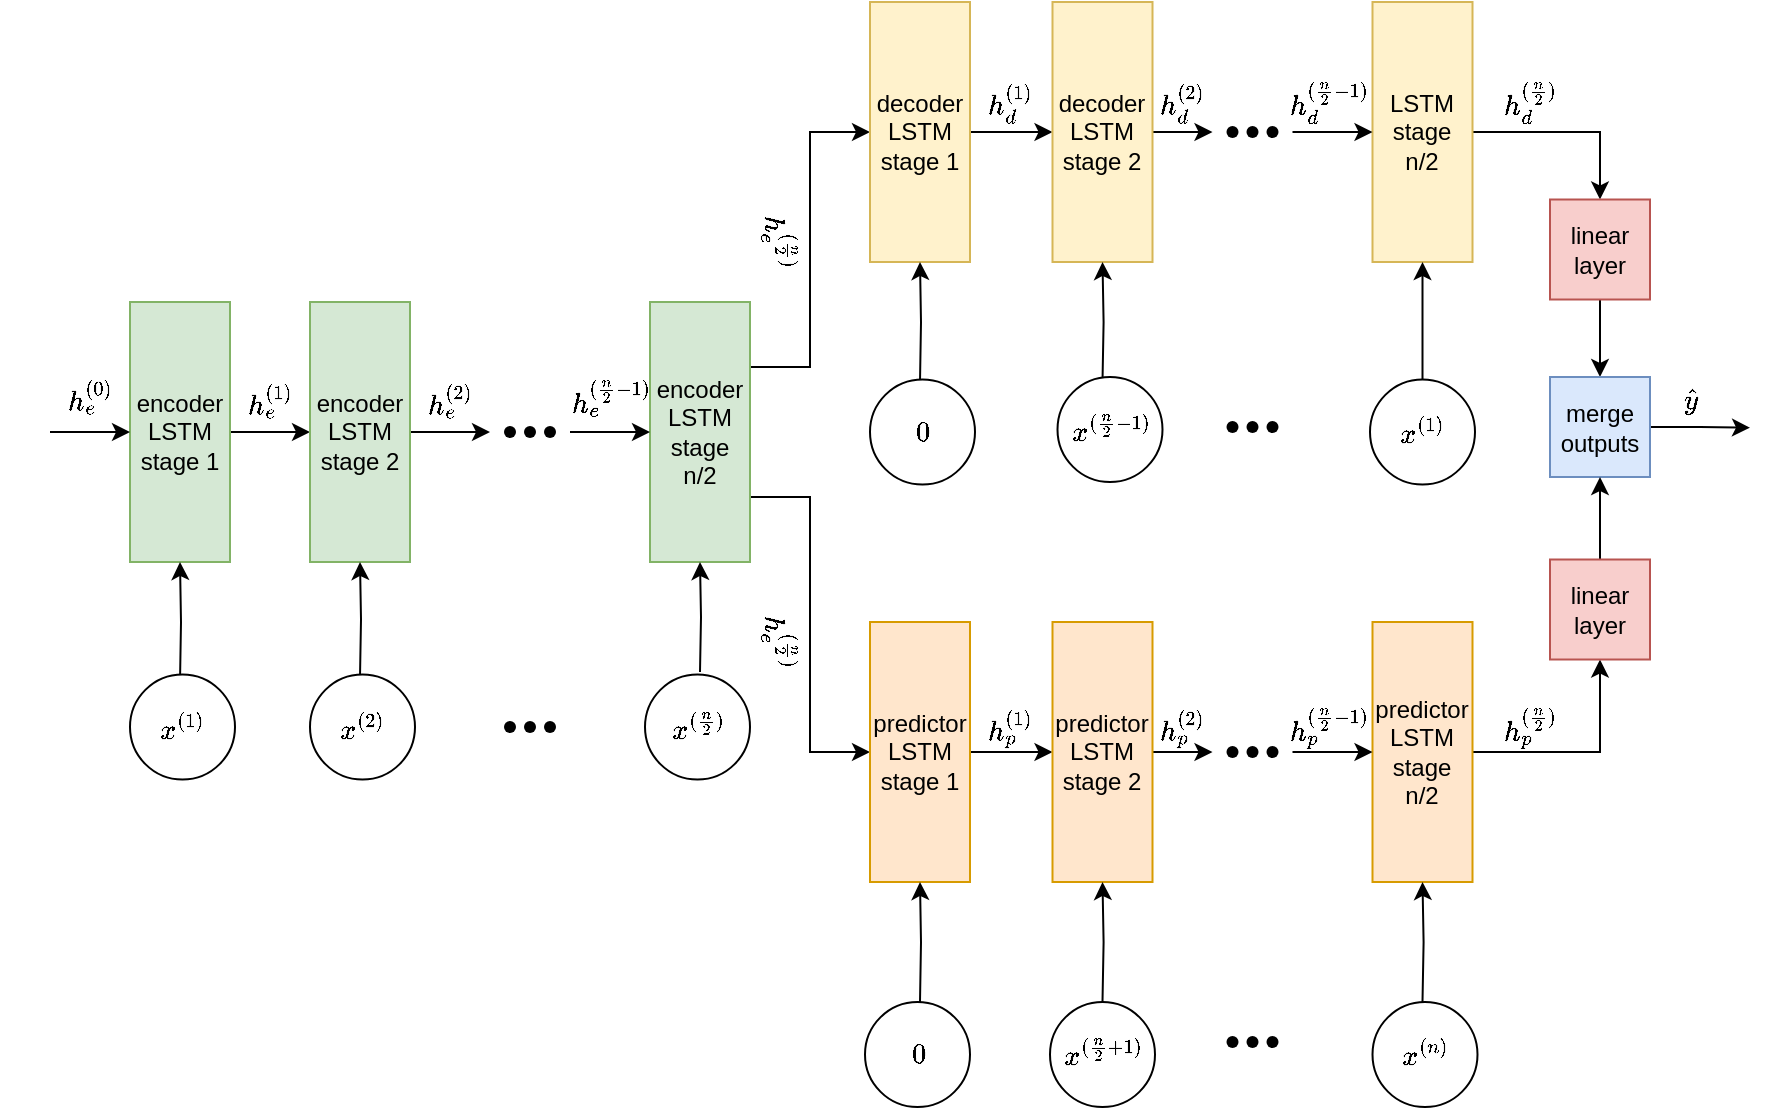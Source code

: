 <mxfile version="15.8.7" type="device"><diagram id="zjCFJSom0btIpt2WAiWV" name="Page-1"><mxGraphModel dx="1814" dy="1125" grid="1" gridSize="10" guides="1" tooltips="1" connect="1" arrows="1" fold="1" page="1" pageScale="1" pageWidth="850" pageHeight="1100" math="1" shadow="0"><root><mxCell id="0"/><mxCell id="1" parent="0"/><mxCell id="WZ0lUdV46RaZVfiKzXgx-5" style="edgeStyle=orthogonalEdgeStyle;rounded=0;orthogonalLoop=1;jettySize=auto;html=1;entryX=0;entryY=0.5;entryDx=0;entryDy=0;" edge="1" parent="1" source="WZ0lUdV46RaZVfiKzXgx-2" target="WZ0lUdV46RaZVfiKzXgx-3"><mxGeometry relative="1" as="geometry"/></mxCell><mxCell id="WZ0lUdV46RaZVfiKzXgx-2" value="encoder&lt;br&gt;LSTM&lt;br&gt;stage 1" style="rounded=0;whiteSpace=wrap;html=1;fillColor=#d5e8d4;strokeColor=#82b366;" vertex="1" parent="1"><mxGeometry x="75" y="160" width="50" height="130" as="geometry"/></mxCell><mxCell id="WZ0lUdV46RaZVfiKzXgx-9" style="edgeStyle=orthogonalEdgeStyle;rounded=0;orthogonalLoop=1;jettySize=auto;html=1;" edge="1" parent="1" source="WZ0lUdV46RaZVfiKzXgx-3"><mxGeometry relative="1" as="geometry"><mxPoint x="255" y="225" as="targetPoint"/></mxGeometry></mxCell><mxCell id="WZ0lUdV46RaZVfiKzXgx-3" value="encoder&lt;br&gt;LSTM&lt;br&gt;stage 2" style="rounded=0;whiteSpace=wrap;html=1;fillColor=#d5e8d4;strokeColor=#82b366;" vertex="1" parent="1"><mxGeometry x="165" y="160" width="50" height="130" as="geometry"/></mxCell><mxCell id="WZ0lUdV46RaZVfiKzXgx-34" style="edgeStyle=orthogonalEdgeStyle;rounded=0;orthogonalLoop=1;jettySize=auto;html=1;exitX=1;exitY=0.25;exitDx=0;exitDy=0;entryX=0;entryY=0.5;entryDx=0;entryDy=0;" edge="1" parent="1" source="WZ0lUdV46RaZVfiKzXgx-4" target="WZ0lUdV46RaZVfiKzXgx-17"><mxGeometry relative="1" as="geometry"/></mxCell><mxCell id="WZ0lUdV46RaZVfiKzXgx-35" style="edgeStyle=orthogonalEdgeStyle;rounded=0;orthogonalLoop=1;jettySize=auto;html=1;exitX=1;exitY=0.75;exitDx=0;exitDy=0;entryX=0;entryY=0.5;entryDx=0;entryDy=0;" edge="1" parent="1" source="WZ0lUdV46RaZVfiKzXgx-4" target="WZ0lUdV46RaZVfiKzXgx-26"><mxGeometry relative="1" as="geometry"><Array as="points"><mxPoint x="415" y="258"/><mxPoint x="415" y="385"/></Array></mxGeometry></mxCell><mxCell id="WZ0lUdV46RaZVfiKzXgx-4" value="encoder&lt;br&gt;LSTM&lt;br&gt;stage n/2" style="rounded=0;whiteSpace=wrap;html=1;fillColor=#d5e8d4;strokeColor=#82b366;" vertex="1" parent="1"><mxGeometry x="335" y="160" width="50" height="130" as="geometry"/></mxCell><mxCell id="WZ0lUdV46RaZVfiKzXgx-16" style="edgeStyle=orthogonalEdgeStyle;rounded=0;orthogonalLoop=1;jettySize=auto;html=1;entryX=0;entryY=0.5;entryDx=0;entryDy=0;" edge="1" parent="1" source="WZ0lUdV46RaZVfiKzXgx-17" target="WZ0lUdV46RaZVfiKzXgx-19"><mxGeometry relative="1" as="geometry"/></mxCell><mxCell id="WZ0lUdV46RaZVfiKzXgx-17" value="decoder&lt;br&gt;LSTM&lt;br&gt;stage 1" style="rounded=0;whiteSpace=wrap;html=1;fillColor=#fff2cc;strokeColor=#d6b656;" vertex="1" parent="1"><mxGeometry x="445" y="10" width="50" height="130" as="geometry"/></mxCell><mxCell id="WZ0lUdV46RaZVfiKzXgx-18" style="edgeStyle=orthogonalEdgeStyle;rounded=0;orthogonalLoop=1;jettySize=auto;html=1;" edge="1" parent="1" source="WZ0lUdV46RaZVfiKzXgx-19"><mxGeometry relative="1" as="geometry"><mxPoint x="616.25" y="75" as="targetPoint"/></mxGeometry></mxCell><mxCell id="WZ0lUdV46RaZVfiKzXgx-19" value="decoder&lt;br&gt;LSTM&lt;br&gt;stage 2" style="rounded=0;whiteSpace=wrap;html=1;fillColor=#fff2cc;strokeColor=#d6b656;" vertex="1" parent="1"><mxGeometry x="536.25" y="10" width="50" height="130" as="geometry"/></mxCell><mxCell id="WZ0lUdV46RaZVfiKzXgx-87" style="edgeStyle=orthogonalEdgeStyle;rounded=0;orthogonalLoop=1;jettySize=auto;html=1;entryX=0.5;entryY=0;entryDx=0;entryDy=0;" edge="1" parent="1" source="WZ0lUdV46RaZVfiKzXgx-20" target="WZ0lUdV46RaZVfiKzXgx-116"><mxGeometry relative="1" as="geometry"><mxPoint x="825" y="75" as="targetPoint"/></mxGeometry></mxCell><mxCell id="WZ0lUdV46RaZVfiKzXgx-20" value="LSTM&lt;br&gt;stage n/2" style="rounded=0;whiteSpace=wrap;html=1;fillColor=#fff2cc;strokeColor=#d6b656;" vertex="1" parent="1"><mxGeometry x="696.25" y="10" width="50" height="130" as="geometry"/></mxCell><mxCell id="WZ0lUdV46RaZVfiKzXgx-21" value="" style="shape=waypoint;sketch=0;fillStyle=solid;size=6;pointerEvents=1;points=[];fillColor=none;resizable=0;rotatable=0;perimeter=centerPerimeter;snapToPoint=1;" vertex="1" parent="1"><mxGeometry x="616.25" y="55" width="40" height="40" as="geometry"/></mxCell><mxCell id="WZ0lUdV46RaZVfiKzXgx-22" value="" style="shape=waypoint;sketch=0;fillStyle=solid;size=6;pointerEvents=1;points=[];fillColor=none;resizable=0;rotatable=0;perimeter=centerPerimeter;snapToPoint=1;" vertex="1" parent="1"><mxGeometry x="606.25" y="55" width="40" height="40" as="geometry"/></mxCell><mxCell id="WZ0lUdV46RaZVfiKzXgx-23" value="" style="shape=waypoint;sketch=0;fillStyle=solid;size=6;pointerEvents=1;points=[];fillColor=none;resizable=0;rotatable=0;perimeter=centerPerimeter;snapToPoint=1;" vertex="1" parent="1"><mxGeometry x="626.25" y="55" width="40" height="40" as="geometry"/></mxCell><mxCell id="WZ0lUdV46RaZVfiKzXgx-24" value="" style="endArrow=classic;html=1;rounded=0;entryX=0;entryY=0.5;entryDx=0;entryDy=0;" edge="1" parent="1" target="WZ0lUdV46RaZVfiKzXgx-20"><mxGeometry width="50" height="50" relative="1" as="geometry"><mxPoint x="656.25" y="75" as="sourcePoint"/><mxPoint x="686.25" y="75" as="targetPoint"/></mxGeometry></mxCell><mxCell id="WZ0lUdV46RaZVfiKzXgx-25" style="edgeStyle=orthogonalEdgeStyle;rounded=0;orthogonalLoop=1;jettySize=auto;html=1;entryX=0;entryY=0.5;entryDx=0;entryDy=0;" edge="1" parent="1" source="WZ0lUdV46RaZVfiKzXgx-26" target="WZ0lUdV46RaZVfiKzXgx-28"><mxGeometry relative="1" as="geometry"/></mxCell><mxCell id="WZ0lUdV46RaZVfiKzXgx-26" value="predictor&lt;br&gt;LSTM&lt;br&gt;stage 1" style="rounded=0;whiteSpace=wrap;html=1;fillColor=#ffe6cc;strokeColor=#d79b00;" vertex="1" parent="1"><mxGeometry x="445" y="320" width="50" height="130" as="geometry"/></mxCell><mxCell id="WZ0lUdV46RaZVfiKzXgx-27" style="edgeStyle=orthogonalEdgeStyle;rounded=0;orthogonalLoop=1;jettySize=auto;html=1;" edge="1" parent="1" source="WZ0lUdV46RaZVfiKzXgx-28"><mxGeometry relative="1" as="geometry"><mxPoint x="616.25" y="385" as="targetPoint"/></mxGeometry></mxCell><mxCell id="WZ0lUdV46RaZVfiKzXgx-28" value="predictor&lt;br&gt;LSTM&lt;br&gt;stage 2" style="rounded=0;whiteSpace=wrap;html=1;fillColor=#ffe6cc;strokeColor=#d79b00;" vertex="1" parent="1"><mxGeometry x="536.25" y="320" width="50" height="130" as="geometry"/></mxCell><mxCell id="WZ0lUdV46RaZVfiKzXgx-88" style="edgeStyle=orthogonalEdgeStyle;rounded=0;orthogonalLoop=1;jettySize=auto;html=1;entryX=0.5;entryY=1;entryDx=0;entryDy=0;" edge="1" parent="1" source="WZ0lUdV46RaZVfiKzXgx-29" target="WZ0lUdV46RaZVfiKzXgx-119"><mxGeometry relative="1" as="geometry"><mxPoint x="825" y="385" as="targetPoint"/></mxGeometry></mxCell><mxCell id="WZ0lUdV46RaZVfiKzXgx-29" value="predictor&lt;br&gt;LSTM&lt;br&gt;stage n/2" style="rounded=0;whiteSpace=wrap;html=1;fillColor=#ffe6cc;strokeColor=#d79b00;" vertex="1" parent="1"><mxGeometry x="696.25" y="320" width="50" height="130" as="geometry"/></mxCell><mxCell id="WZ0lUdV46RaZVfiKzXgx-33" value="" style="endArrow=classic;html=1;rounded=0;entryX=0;entryY=0.5;entryDx=0;entryDy=0;" edge="1" parent="1" target="WZ0lUdV46RaZVfiKzXgx-29"><mxGeometry width="50" height="50" relative="1" as="geometry"><mxPoint x="656.25" y="385" as="sourcePoint"/><mxPoint x="1186.25" y="550" as="targetPoint"/></mxGeometry></mxCell><mxCell id="WZ0lUdV46RaZVfiKzXgx-39" value="" style="shape=waypoint;sketch=0;fillStyle=solid;size=6;pointerEvents=1;points=[];fillColor=none;resizable=0;rotatable=0;perimeter=centerPerimeter;snapToPoint=1;" vertex="1" parent="1"><mxGeometry x="616.25" y="365" width="40" height="40" as="geometry"/></mxCell><mxCell id="WZ0lUdV46RaZVfiKzXgx-40" value="" style="shape=waypoint;sketch=0;fillStyle=solid;size=6;pointerEvents=1;points=[];fillColor=none;resizable=0;rotatable=0;perimeter=centerPerimeter;snapToPoint=1;" vertex="1" parent="1"><mxGeometry x="606.25" y="365" width="40" height="40" as="geometry"/></mxCell><mxCell id="WZ0lUdV46RaZVfiKzXgx-41" value="" style="shape=waypoint;sketch=0;fillStyle=solid;size=6;pointerEvents=1;points=[];fillColor=none;resizable=0;rotatable=0;perimeter=centerPerimeter;snapToPoint=1;" vertex="1" parent="1"><mxGeometry x="626.25" y="365" width="40" height="40" as="geometry"/></mxCell><mxCell id="WZ0lUdV46RaZVfiKzXgx-42" value="" style="shape=waypoint;sketch=0;fillStyle=solid;size=6;pointerEvents=1;points=[];fillColor=none;resizable=0;rotatable=0;perimeter=centerPerimeter;snapToPoint=1;" vertex="1" parent="1"><mxGeometry x="255" y="205" width="40" height="40" as="geometry"/></mxCell><mxCell id="WZ0lUdV46RaZVfiKzXgx-43" value="" style="shape=waypoint;sketch=0;fillStyle=solid;size=6;pointerEvents=1;points=[];fillColor=none;resizable=0;rotatable=0;perimeter=centerPerimeter;snapToPoint=1;" vertex="1" parent="1"><mxGeometry x="245" y="205" width="40" height="40" as="geometry"/></mxCell><mxCell id="WZ0lUdV46RaZVfiKzXgx-44" value="" style="shape=waypoint;sketch=0;fillStyle=solid;size=6;pointerEvents=1;points=[];fillColor=none;resizable=0;rotatable=0;perimeter=centerPerimeter;snapToPoint=1;" vertex="1" parent="1"><mxGeometry x="265" y="205" width="40" height="40" as="geometry"/></mxCell><mxCell id="WZ0lUdV46RaZVfiKzXgx-49" value="" style="endArrow=classic;html=1;rounded=0;entryX=0;entryY=0.5;entryDx=0;entryDy=0;" edge="1" parent="1" target="WZ0lUdV46RaZVfiKzXgx-4"><mxGeometry width="50" height="50" relative="1" as="geometry"><mxPoint x="295" y="225" as="sourcePoint"/><mxPoint x="775" y="335" as="targetPoint"/></mxGeometry></mxCell><mxCell id="WZ0lUdV46RaZVfiKzXgx-50" value="" style="endArrow=classic;html=1;rounded=0;entryX=0;entryY=0.5;entryDx=0;entryDy=0;" edge="1" parent="1" target="WZ0lUdV46RaZVfiKzXgx-2"><mxGeometry width="50" height="50" relative="1" as="geometry"><mxPoint x="35" y="225" as="sourcePoint"/><mxPoint x="815" y="330" as="targetPoint"/></mxGeometry></mxCell><mxCell id="WZ0lUdV46RaZVfiKzXgx-51" value="$$h_e^{(0)}$$" style="text;html=1;align=center;verticalAlign=middle;resizable=0;points=[];autosize=1;strokeColor=none;fillColor=none;" vertex="1" parent="1"><mxGeometry x="10" y="197.5" width="90" height="20" as="geometry"/></mxCell><mxCell id="WZ0lUdV46RaZVfiKzXgx-54" style="edgeStyle=orthogonalEdgeStyle;rounded=0;orthogonalLoop=1;jettySize=auto;html=1;entryX=0.5;entryY=1;entryDx=0;entryDy=0;" edge="1" parent="1" target="WZ0lUdV46RaZVfiKzXgx-2"><mxGeometry relative="1" as="geometry"><mxPoint x="100" y="350" as="sourcePoint"/></mxGeometry></mxCell><mxCell id="WZ0lUdV46RaZVfiKzXgx-56" style="edgeStyle=orthogonalEdgeStyle;rounded=0;orthogonalLoop=1;jettySize=auto;html=1;entryX=0.5;entryY=1;entryDx=0;entryDy=0;" edge="1" parent="1" target="WZ0lUdV46RaZVfiKzXgx-3"><mxGeometry relative="1" as="geometry"><mxPoint x="190" y="347.5" as="sourcePoint"/></mxGeometry></mxCell><mxCell id="WZ0lUdV46RaZVfiKzXgx-58" style="edgeStyle=orthogonalEdgeStyle;rounded=0;orthogonalLoop=1;jettySize=auto;html=1;entryX=0.5;entryY=1;entryDx=0;entryDy=0;" edge="1" parent="1" target="WZ0lUdV46RaZVfiKzXgx-4"><mxGeometry relative="1" as="geometry"><mxPoint x="360" y="345" as="sourcePoint"/></mxGeometry></mxCell><mxCell id="WZ0lUdV46RaZVfiKzXgx-60" style="edgeStyle=orthogonalEdgeStyle;rounded=0;orthogonalLoop=1;jettySize=auto;html=1;entryX=0.5;entryY=1;entryDx=0;entryDy=0;" edge="1" parent="1" target="WZ0lUdV46RaZVfiKzXgx-28"><mxGeometry relative="1" as="geometry"><mxPoint x="561.25" y="510" as="sourcePoint"/></mxGeometry></mxCell><mxCell id="WZ0lUdV46RaZVfiKzXgx-62" style="edgeStyle=orthogonalEdgeStyle;rounded=0;orthogonalLoop=1;jettySize=auto;html=1;entryX=0.5;entryY=1;entryDx=0;entryDy=0;" edge="1" parent="1" target="WZ0lUdV46RaZVfiKzXgx-29"><mxGeometry relative="1" as="geometry"><mxPoint x="721.25" y="510" as="sourcePoint"/></mxGeometry></mxCell><mxCell id="WZ0lUdV46RaZVfiKzXgx-64" style="edgeStyle=orthogonalEdgeStyle;rounded=0;orthogonalLoop=1;jettySize=auto;html=1;entryX=0.5;entryY=1;entryDx=0;entryDy=0;" edge="1" parent="1" target="WZ0lUdV46RaZVfiKzXgx-26"><mxGeometry relative="1" as="geometry"><mxPoint x="470" y="510" as="sourcePoint"/></mxGeometry></mxCell><mxCell id="WZ0lUdV46RaZVfiKzXgx-70" style="edgeStyle=orthogonalEdgeStyle;rounded=0;orthogonalLoop=1;jettySize=auto;html=1;entryX=0.5;entryY=1;entryDx=0;entryDy=0;" edge="1" parent="1" target="WZ0lUdV46RaZVfiKzXgx-19"><mxGeometry relative="1" as="geometry"><mxPoint x="561.25" y="200" as="sourcePoint"/></mxGeometry></mxCell><mxCell id="WZ0lUdV46RaZVfiKzXgx-69" style="edgeStyle=orthogonalEdgeStyle;rounded=0;orthogonalLoop=1;jettySize=auto;html=1;entryX=0.5;entryY=1;entryDx=0;entryDy=0;" edge="1" parent="1" target="WZ0lUdV46RaZVfiKzXgx-17"><mxGeometry relative="1" as="geometry"><mxPoint x="470" y="200" as="sourcePoint"/></mxGeometry></mxCell><mxCell id="WZ0lUdV46RaZVfiKzXgx-71" value="" style="shape=waypoint;sketch=0;fillStyle=solid;size=6;pointerEvents=1;points=[];fillColor=none;resizable=0;rotatable=0;perimeter=centerPerimeter;snapToPoint=1;" vertex="1" parent="1"><mxGeometry x="616.25" y="202.5" width="40" height="40" as="geometry"/></mxCell><mxCell id="WZ0lUdV46RaZVfiKzXgx-72" value="" style="shape=waypoint;sketch=0;fillStyle=solid;size=6;pointerEvents=1;points=[];fillColor=none;resizable=0;rotatable=0;perimeter=centerPerimeter;snapToPoint=1;" vertex="1" parent="1"><mxGeometry x="606.25" y="202.5" width="40" height="40" as="geometry"/></mxCell><mxCell id="WZ0lUdV46RaZVfiKzXgx-73" value="" style="shape=waypoint;sketch=0;fillStyle=solid;size=6;pointerEvents=1;points=[];fillColor=none;resizable=0;rotatable=0;perimeter=centerPerimeter;snapToPoint=1;" vertex="1" parent="1"><mxGeometry x="626.25" y="202.5" width="40" height="40" as="geometry"/></mxCell><mxCell id="WZ0lUdV46RaZVfiKzXgx-74" value="" style="shape=waypoint;sketch=0;fillStyle=solid;size=6;pointerEvents=1;points=[];fillColor=none;resizable=0;rotatable=0;perimeter=centerPerimeter;snapToPoint=1;" vertex="1" parent="1"><mxGeometry x="616.25" y="510" width="40" height="40" as="geometry"/></mxCell><mxCell id="WZ0lUdV46RaZVfiKzXgx-75" value="" style="shape=waypoint;sketch=0;fillStyle=solid;size=6;pointerEvents=1;points=[];fillColor=none;resizable=0;rotatable=0;perimeter=centerPerimeter;snapToPoint=1;" vertex="1" parent="1"><mxGeometry x="606.25" y="510" width="40" height="40" as="geometry"/></mxCell><mxCell id="WZ0lUdV46RaZVfiKzXgx-76" value="" style="shape=waypoint;sketch=0;fillStyle=solid;size=6;pointerEvents=1;points=[];fillColor=none;resizable=0;rotatable=0;perimeter=centerPerimeter;snapToPoint=1;" vertex="1" parent="1"><mxGeometry x="626.25" y="510" width="40" height="40" as="geometry"/></mxCell><mxCell id="WZ0lUdV46RaZVfiKzXgx-77" value="" style="shape=waypoint;sketch=0;fillStyle=solid;size=6;pointerEvents=1;points=[];fillColor=none;resizable=0;rotatable=0;perimeter=centerPerimeter;snapToPoint=1;" vertex="1" parent="1"><mxGeometry x="255" y="352.5" width="40" height="40" as="geometry"/></mxCell><mxCell id="WZ0lUdV46RaZVfiKzXgx-78" value="" style="shape=waypoint;sketch=0;fillStyle=solid;size=6;pointerEvents=1;points=[];fillColor=none;resizable=0;rotatable=0;perimeter=centerPerimeter;snapToPoint=1;" vertex="1" parent="1"><mxGeometry x="245" y="352.5" width="40" height="40" as="geometry"/></mxCell><mxCell id="WZ0lUdV46RaZVfiKzXgx-79" value="" style="shape=waypoint;sketch=0;fillStyle=solid;size=6;pointerEvents=1;points=[];fillColor=none;resizable=0;rotatable=0;perimeter=centerPerimeter;snapToPoint=1;" vertex="1" parent="1"><mxGeometry x="265" y="352.5" width="40" height="40" as="geometry"/></mxCell><mxCell id="WZ0lUdV46RaZVfiKzXgx-82" value="$$h_e^{(\frac{n}{2})}$$" style="text;html=1;align=center;verticalAlign=middle;resizable=0;points=[];autosize=1;strokeColor=none;fillColor=none;rotation=90;" vertex="1" parent="1"><mxGeometry x="330" y="120" width="140" height="20" as="geometry"/></mxCell><mxCell id="WZ0lUdV46RaZVfiKzXgx-90" value="$$x^{(\frac{n}{2}-1)}$$" style="ellipse;whiteSpace=wrap;html=1;aspect=fixed;" vertex="1" parent="1"><mxGeometry x="538.75" y="197.5" width="52.5" height="52.5" as="geometry"/></mxCell><mxCell id="WZ0lUdV46RaZVfiKzXgx-91" value="$$0$$" style="ellipse;whiteSpace=wrap;html=1;aspect=fixed;" vertex="1" parent="1"><mxGeometry x="445" y="198.75" width="52.5" height="52.5" as="geometry"/></mxCell><mxCell id="WZ0lUdV46RaZVfiKzXgx-92" value="$$0$$" style="ellipse;whiteSpace=wrap;html=1;aspect=fixed;" vertex="1" parent="1"><mxGeometry x="442.5" y="510" width="52.5" height="52.5" as="geometry"/></mxCell><mxCell id="WZ0lUdV46RaZVfiKzXgx-94" value="$$x^{(\frac{n}{2}+1)}$$" style="ellipse;whiteSpace=wrap;html=1;aspect=fixed;" vertex="1" parent="1"><mxGeometry x="535" y="510" width="52.5" height="52.5" as="geometry"/></mxCell><mxCell id="WZ0lUdV46RaZVfiKzXgx-97" style="edgeStyle=orthogonalEdgeStyle;rounded=0;orthogonalLoop=1;jettySize=auto;html=1;" edge="1" parent="1" source="WZ0lUdV46RaZVfiKzXgx-96"><mxGeometry relative="1" as="geometry"><mxPoint x="721.25" y="140" as="targetPoint"/></mxGeometry></mxCell><mxCell id="WZ0lUdV46RaZVfiKzXgx-96" value="$$x^{(1)}$$" style="ellipse;whiteSpace=wrap;html=1;aspect=fixed;" vertex="1" parent="1"><mxGeometry x="695" y="198.75" width="52.5" height="52.5" as="geometry"/></mxCell><mxCell id="WZ0lUdV46RaZVfiKzXgx-98" value="$$x^{(n)}$$" style="ellipse;whiteSpace=wrap;html=1;aspect=fixed;" vertex="1" parent="1"><mxGeometry x="696.25" y="510" width="52.5" height="52.5" as="geometry"/></mxCell><mxCell id="WZ0lUdV46RaZVfiKzXgx-99" value="$$x^{(1)}$$" style="ellipse;whiteSpace=wrap;html=1;aspect=fixed;" vertex="1" parent="1"><mxGeometry x="75" y="346.25" width="52.5" height="52.5" as="geometry"/></mxCell><mxCell id="WZ0lUdV46RaZVfiKzXgx-100" value="$$x^{(2)}$$" style="ellipse;whiteSpace=wrap;html=1;aspect=fixed;" vertex="1" parent="1"><mxGeometry x="165" y="346.25" width="52.5" height="52.5" as="geometry"/></mxCell><mxCell id="WZ0lUdV46RaZVfiKzXgx-101" value="$$x^{(\frac{n}{2})}$$" style="ellipse;whiteSpace=wrap;html=1;aspect=fixed;" vertex="1" parent="1"><mxGeometry x="332.5" y="346.25" width="52.5" height="52.5" as="geometry"/></mxCell><mxCell id="WZ0lUdV46RaZVfiKzXgx-103" value="$$h_e^{(\frac{n}{2})}$$" style="text;html=1;align=center;verticalAlign=middle;resizable=0;points=[];autosize=1;strokeColor=none;fillColor=none;rotation=90;" vertex="1" parent="1"><mxGeometry x="330" y="320" width="140" height="20" as="geometry"/></mxCell><mxCell id="WZ0lUdV46RaZVfiKzXgx-104" value="$$h_e^{(1)}$$" style="text;html=1;align=center;verticalAlign=middle;resizable=0;points=[];autosize=1;strokeColor=none;fillColor=none;" vertex="1" parent="1"><mxGeometry x="100" y="200" width="90" height="20" as="geometry"/></mxCell><mxCell id="WZ0lUdV46RaZVfiKzXgx-105" value="$$h_e^{(2)}$$" style="text;html=1;align=center;verticalAlign=middle;resizable=0;points=[];autosize=1;strokeColor=none;fillColor=none;" vertex="1" parent="1"><mxGeometry x="190" y="200" width="90" height="20" as="geometry"/></mxCell><mxCell id="WZ0lUdV46RaZVfiKzXgx-106" value="$$h_e^{(\frac{n}{2}-1)}$$" style="text;html=1;align=center;verticalAlign=middle;resizable=0;points=[];autosize=1;strokeColor=none;fillColor=none;" vertex="1" parent="1"><mxGeometry x="240" y="197.5" width="150" height="20" as="geometry"/></mxCell><mxCell id="WZ0lUdV46RaZVfiKzXgx-107" value="$$h_d^{(1)}$$" style="text;html=1;align=center;verticalAlign=middle;resizable=0;points=[];autosize=1;strokeColor=none;fillColor=none;" vertex="1" parent="1"><mxGeometry x="470" y="50" width="90" height="20" as="geometry"/></mxCell><mxCell id="WZ0lUdV46RaZVfiKzXgx-108" value="$$h_d^{(2)}$$" style="text;html=1;align=center;verticalAlign=middle;resizable=0;points=[];autosize=1;strokeColor=none;fillColor=none;" vertex="1" parent="1"><mxGeometry x="556.25" y="50" width="90" height="20" as="geometry"/></mxCell><mxCell id="WZ0lUdV46RaZVfiKzXgx-109" value="$$h_d^{(\frac{n}{2}-1)}$$" style="text;html=1;align=center;verticalAlign=middle;resizable=0;points=[];autosize=1;strokeColor=none;fillColor=none;" vertex="1" parent="1"><mxGeometry x="598.75" y="50" width="150" height="20" as="geometry"/></mxCell><mxCell id="WZ0lUdV46RaZVfiKzXgx-110" value="$$h_p^{(1)}$$" style="text;html=1;align=center;verticalAlign=middle;resizable=0;points=[];autosize=1;strokeColor=none;fillColor=none;" vertex="1" parent="1"><mxGeometry x="470" y="362.5" width="90" height="20" as="geometry"/></mxCell><mxCell id="WZ0lUdV46RaZVfiKzXgx-111" value="$$h_p^{(2)}$$" style="text;html=1;align=center;verticalAlign=middle;resizable=0;points=[];autosize=1;strokeColor=none;fillColor=none;" vertex="1" parent="1"><mxGeometry x="556.25" y="362.5" width="90" height="20" as="geometry"/></mxCell><mxCell id="WZ0lUdV46RaZVfiKzXgx-112" value="$$h_p^{(\frac{n}{2}-1)}$$" style="text;html=1;align=center;verticalAlign=middle;resizable=0;points=[];autosize=1;strokeColor=none;fillColor=none;" vertex="1" parent="1"><mxGeometry x="598.75" y="362.5" width="150" height="20" as="geometry"/></mxCell><mxCell id="WZ0lUdV46RaZVfiKzXgx-113" value="$$h_d^{(\frac{n}{2})}$$" style="text;html=1;align=center;verticalAlign=middle;resizable=0;points=[];autosize=1;strokeColor=none;fillColor=none;" vertex="1" parent="1"><mxGeometry x="705" y="50" width="140" height="20" as="geometry"/></mxCell><mxCell id="WZ0lUdV46RaZVfiKzXgx-114" value="$$h_p^{(\frac{n}{2})}$$" style="text;html=1;align=center;verticalAlign=middle;resizable=0;points=[];autosize=1;strokeColor=none;fillColor=none;" vertex="1" parent="1"><mxGeometry x="705" y="362.5" width="140" height="20" as="geometry"/></mxCell><mxCell id="WZ0lUdV46RaZVfiKzXgx-118" style="edgeStyle=orthogonalEdgeStyle;rounded=0;orthogonalLoop=1;jettySize=auto;html=1;entryX=0.5;entryY=0;entryDx=0;entryDy=0;" edge="1" parent="1" source="WZ0lUdV46RaZVfiKzXgx-116" target="WZ0lUdV46RaZVfiKzXgx-117"><mxGeometry relative="1" as="geometry"/></mxCell><mxCell id="WZ0lUdV46RaZVfiKzXgx-116" value="linear&lt;br&gt;layer" style="whiteSpace=wrap;html=1;aspect=fixed;fillColor=#f8cecc;strokeColor=#b85450;" vertex="1" parent="1"><mxGeometry x="785" y="108.75" width="50" height="50" as="geometry"/></mxCell><mxCell id="WZ0lUdV46RaZVfiKzXgx-121" style="edgeStyle=orthogonalEdgeStyle;rounded=0;orthogonalLoop=1;jettySize=auto;html=1;exitX=1;exitY=0.5;exitDx=0;exitDy=0;" edge="1" parent="1" source="WZ0lUdV46RaZVfiKzXgx-117"><mxGeometry relative="1" as="geometry"><mxPoint x="885" y="222.841" as="targetPoint"/></mxGeometry></mxCell><mxCell id="WZ0lUdV46RaZVfiKzXgx-117" value="merge&lt;br&gt;outputs" style="whiteSpace=wrap;html=1;aspect=fixed;fillColor=#dae8fc;strokeColor=#6c8ebf;" vertex="1" parent="1"><mxGeometry x="785" y="197.5" width="50" height="50" as="geometry"/></mxCell><mxCell id="WZ0lUdV46RaZVfiKzXgx-120" style="edgeStyle=orthogonalEdgeStyle;rounded=0;orthogonalLoop=1;jettySize=auto;html=1;exitX=0.5;exitY=0;exitDx=0;exitDy=0;entryX=0.5;entryY=1;entryDx=0;entryDy=0;" edge="1" parent="1" source="WZ0lUdV46RaZVfiKzXgx-119" target="WZ0lUdV46RaZVfiKzXgx-117"><mxGeometry relative="1" as="geometry"/></mxCell><mxCell id="WZ0lUdV46RaZVfiKzXgx-119" value="linear&lt;br&gt;layer" style="whiteSpace=wrap;html=1;aspect=fixed;fillColor=#f8cecc;strokeColor=#b85450;" vertex="1" parent="1"><mxGeometry x="785" y="288.75" width="50" height="50" as="geometry"/></mxCell><mxCell id="WZ0lUdV46RaZVfiKzXgx-122" value="$$\hat{y}$$" style="text;html=1;align=center;verticalAlign=middle;resizable=0;points=[];autosize=1;strokeColor=none;fillColor=none;" vertex="1" parent="1"><mxGeometry x="815" y="198.75" width="80" height="20" as="geometry"/></mxCell></root></mxGraphModel></diagram></mxfile>